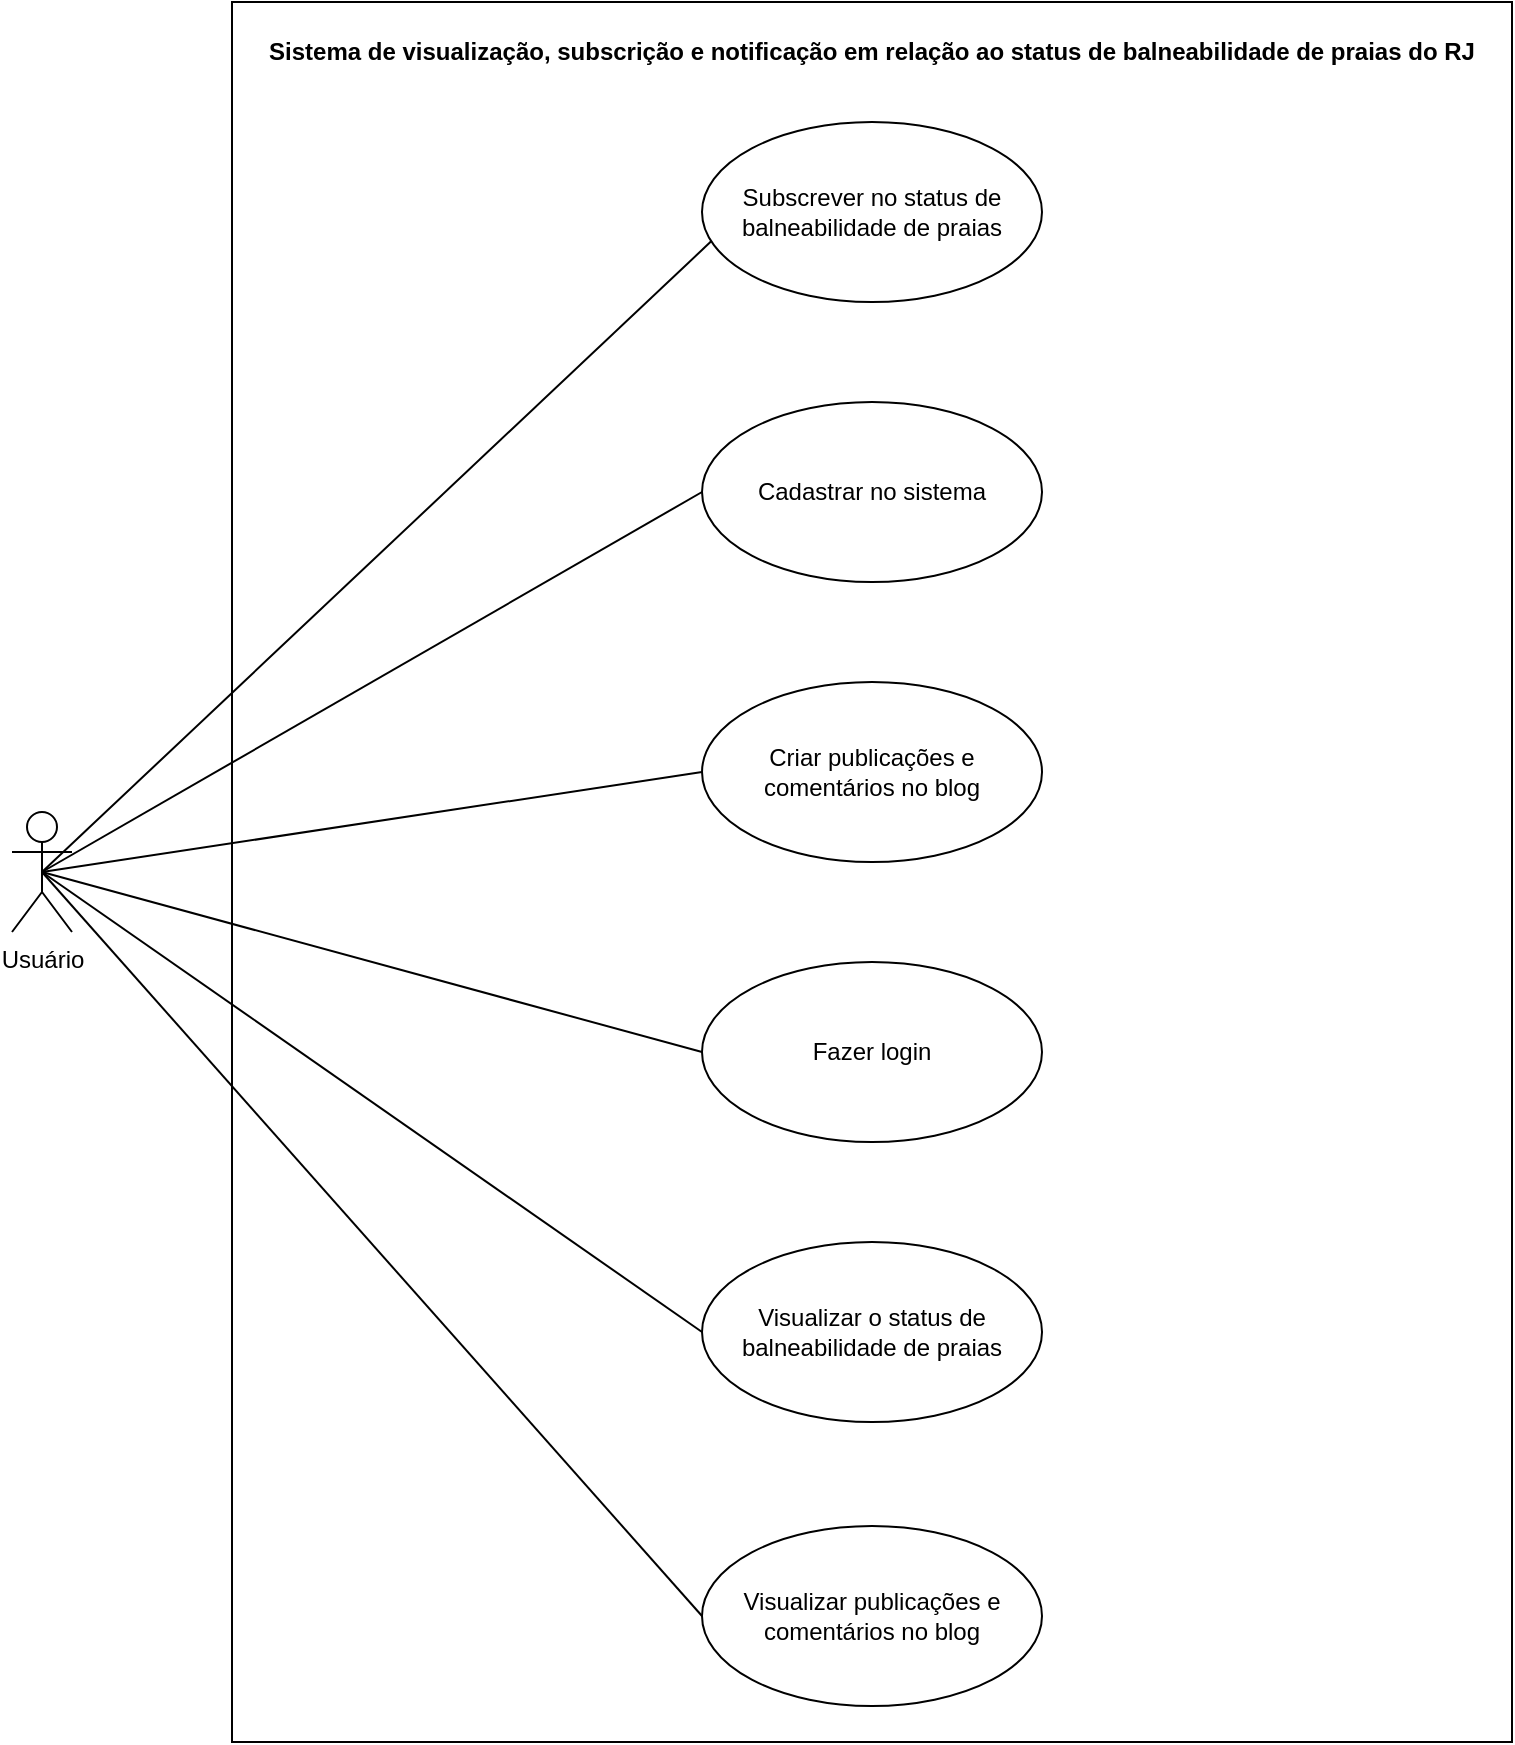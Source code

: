 <mxfile version="24.7.12">
  <diagram name="Page-1" id="G2yo5OGb9BoVLw5yF0v6">
    <mxGraphModel dx="858" dy="1340" grid="1" gridSize="10" guides="1" tooltips="1" connect="1" arrows="1" fold="1" page="1" pageScale="1" pageWidth="850" pageHeight="1100" math="0" shadow="0">
      <root>
        <mxCell id="0" />
        <mxCell id="1" parent="0" />
        <mxCell id="kI64n_aWPySX3VREWzUz-1" value="Usuário" style="shape=umlActor;verticalLabelPosition=bottom;verticalAlign=top;html=1;outlineConnect=0;" parent="1" vertex="1">
          <mxGeometry x="200" y="555" width="30" height="60" as="geometry" />
        </mxCell>
        <mxCell id="kI64n_aWPySX3VREWzUz-2" value="" style="rounded=0;whiteSpace=wrap;html=1;" parent="1" vertex="1">
          <mxGeometry x="310" y="150" width="640" height="870" as="geometry" />
        </mxCell>
        <mxCell id="z-AhGHYFtcSyj8guO42J-1" value="Fazer login" style="ellipse;whiteSpace=wrap;html=1;" parent="1" vertex="1">
          <mxGeometry x="545" y="630" width="170" height="90" as="geometry" />
        </mxCell>
        <mxCell id="z-AhGHYFtcSyj8guO42J-2" value="Subscrever no status de balneabilidade de praias" style="ellipse;whiteSpace=wrap;html=1;" parent="1" vertex="1">
          <mxGeometry x="545" y="210" width="170" height="90" as="geometry" />
        </mxCell>
        <mxCell id="z-AhGHYFtcSyj8guO42J-5" value="&lt;b&gt;Sistema de visualização, subscrição e notificação em relação ao status de balneabilidade de praias do RJ&lt;/b&gt;" style="text;html=1;align=center;verticalAlign=middle;whiteSpace=wrap;rounded=0;" parent="1" vertex="1">
          <mxGeometry x="327.04" y="160" width="605.93" height="30" as="geometry" />
        </mxCell>
        <mxCell id="z-AhGHYFtcSyj8guO42J-6" value="Visualizar o status de balneabilidade de praias" style="ellipse;whiteSpace=wrap;html=1;" parent="1" vertex="1">
          <mxGeometry x="545.01" y="770" width="170" height="90" as="geometry" />
        </mxCell>
        <mxCell id="z-AhGHYFtcSyj8guO42J-8" value="" style="endArrow=none;html=1;rounded=0;entryX=0.027;entryY=0.663;entryDx=0;entryDy=0;entryPerimeter=0;exitX=0.5;exitY=0.5;exitDx=0;exitDy=0;exitPerimeter=0;" parent="1" target="z-AhGHYFtcSyj8guO42J-2" edge="1" source="kI64n_aWPySX3VREWzUz-1">
          <mxGeometry width="50" height="50" relative="1" as="geometry">
            <mxPoint x="200" y="442" as="sourcePoint" />
            <mxPoint x="290" y="202" as="targetPoint" />
          </mxGeometry>
        </mxCell>
        <mxCell id="z-AhGHYFtcSyj8guO42J-10" value="Cadastrar no sistema" style="ellipse;whiteSpace=wrap;html=1;" parent="1" vertex="1">
          <mxGeometry x="545.01" y="350" width="170" height="90" as="geometry" />
        </mxCell>
        <mxCell id="z-AhGHYFtcSyj8guO42J-11" value="" style="endArrow=none;html=1;rounded=0;entryX=0;entryY=0.5;entryDx=0;entryDy=0;exitX=0.5;exitY=0.5;exitDx=0;exitDy=0;exitPerimeter=0;" parent="1" target="z-AhGHYFtcSyj8guO42J-10" edge="1" source="kI64n_aWPySX3VREWzUz-1">
          <mxGeometry width="50" height="50" relative="1" as="geometry">
            <mxPoint x="200" y="442" as="sourcePoint" />
            <mxPoint x="290" y="202" as="targetPoint" />
          </mxGeometry>
        </mxCell>
        <mxCell id="z-AhGHYFtcSyj8guO42J-12" value="Criar publicações e comentários no blog" style="ellipse;whiteSpace=wrap;html=1;" parent="1" vertex="1">
          <mxGeometry x="545.01" y="490" width="170" height="90" as="geometry" />
        </mxCell>
        <mxCell id="z-AhGHYFtcSyj8guO42J-14" value="" style="endArrow=none;html=1;rounded=0;entryX=0;entryY=0.5;entryDx=0;entryDy=0;exitX=0.5;exitY=0.5;exitDx=0;exitDy=0;exitPerimeter=0;" parent="1" target="z-AhGHYFtcSyj8guO42J-12" edge="1" source="kI64n_aWPySX3VREWzUz-1">
          <mxGeometry width="50" height="50" relative="1" as="geometry">
            <mxPoint x="200" y="442" as="sourcePoint" />
            <mxPoint x="370" y="254" as="targetPoint" />
          </mxGeometry>
        </mxCell>
        <mxCell id="z-AhGHYFtcSyj8guO42J-17" value="Visualizar publicações e comentários no blog" style="ellipse;whiteSpace=wrap;html=1;" parent="1" vertex="1">
          <mxGeometry x="545" y="912" width="170" height="90" as="geometry" />
        </mxCell>
        <mxCell id="z-AhGHYFtcSyj8guO42J-19" value="" style="endArrow=none;html=1;rounded=0;entryX=0;entryY=0.5;entryDx=0;entryDy=0;exitX=0.5;exitY=0.5;exitDx=0;exitDy=0;exitPerimeter=0;" parent="1" target="z-AhGHYFtcSyj8guO42J-6" edge="1" source="kI64n_aWPySX3VREWzUz-1">
          <mxGeometry width="50" height="50" relative="1" as="geometry">
            <mxPoint x="201" y="442" as="sourcePoint" />
            <mxPoint x="370" y="814" as="targetPoint" />
          </mxGeometry>
        </mxCell>
        <mxCell id="z-AhGHYFtcSyj8guO42J-21" value="" style="endArrow=none;html=1;rounded=0;entryX=0;entryY=0.5;entryDx=0;entryDy=0;exitX=0.5;exitY=0.5;exitDx=0;exitDy=0;exitPerimeter=0;" parent="1" target="z-AhGHYFtcSyj8guO42J-1" edge="1" source="kI64n_aWPySX3VREWzUz-1">
          <mxGeometry width="50" height="50" relative="1" as="geometry">
            <mxPoint x="201" y="442" as="sourcePoint" />
            <mxPoint x="370" y="814" as="targetPoint" />
          </mxGeometry>
        </mxCell>
        <mxCell id="xYICyBrRSa4js9IPBLy6-1" value="" style="endArrow=none;html=1;rounded=0;entryX=0;entryY=0.5;entryDx=0;entryDy=0;exitX=0.5;exitY=0.5;exitDx=0;exitDy=0;exitPerimeter=0;" parent="1" target="z-AhGHYFtcSyj8guO42J-17" edge="1" source="kI64n_aWPySX3VREWzUz-1">
          <mxGeometry width="50" height="50" relative="1" as="geometry">
            <mxPoint x="201" y="442" as="sourcePoint" />
            <mxPoint x="370" y="817" as="targetPoint" />
          </mxGeometry>
        </mxCell>
      </root>
    </mxGraphModel>
  </diagram>
</mxfile>
